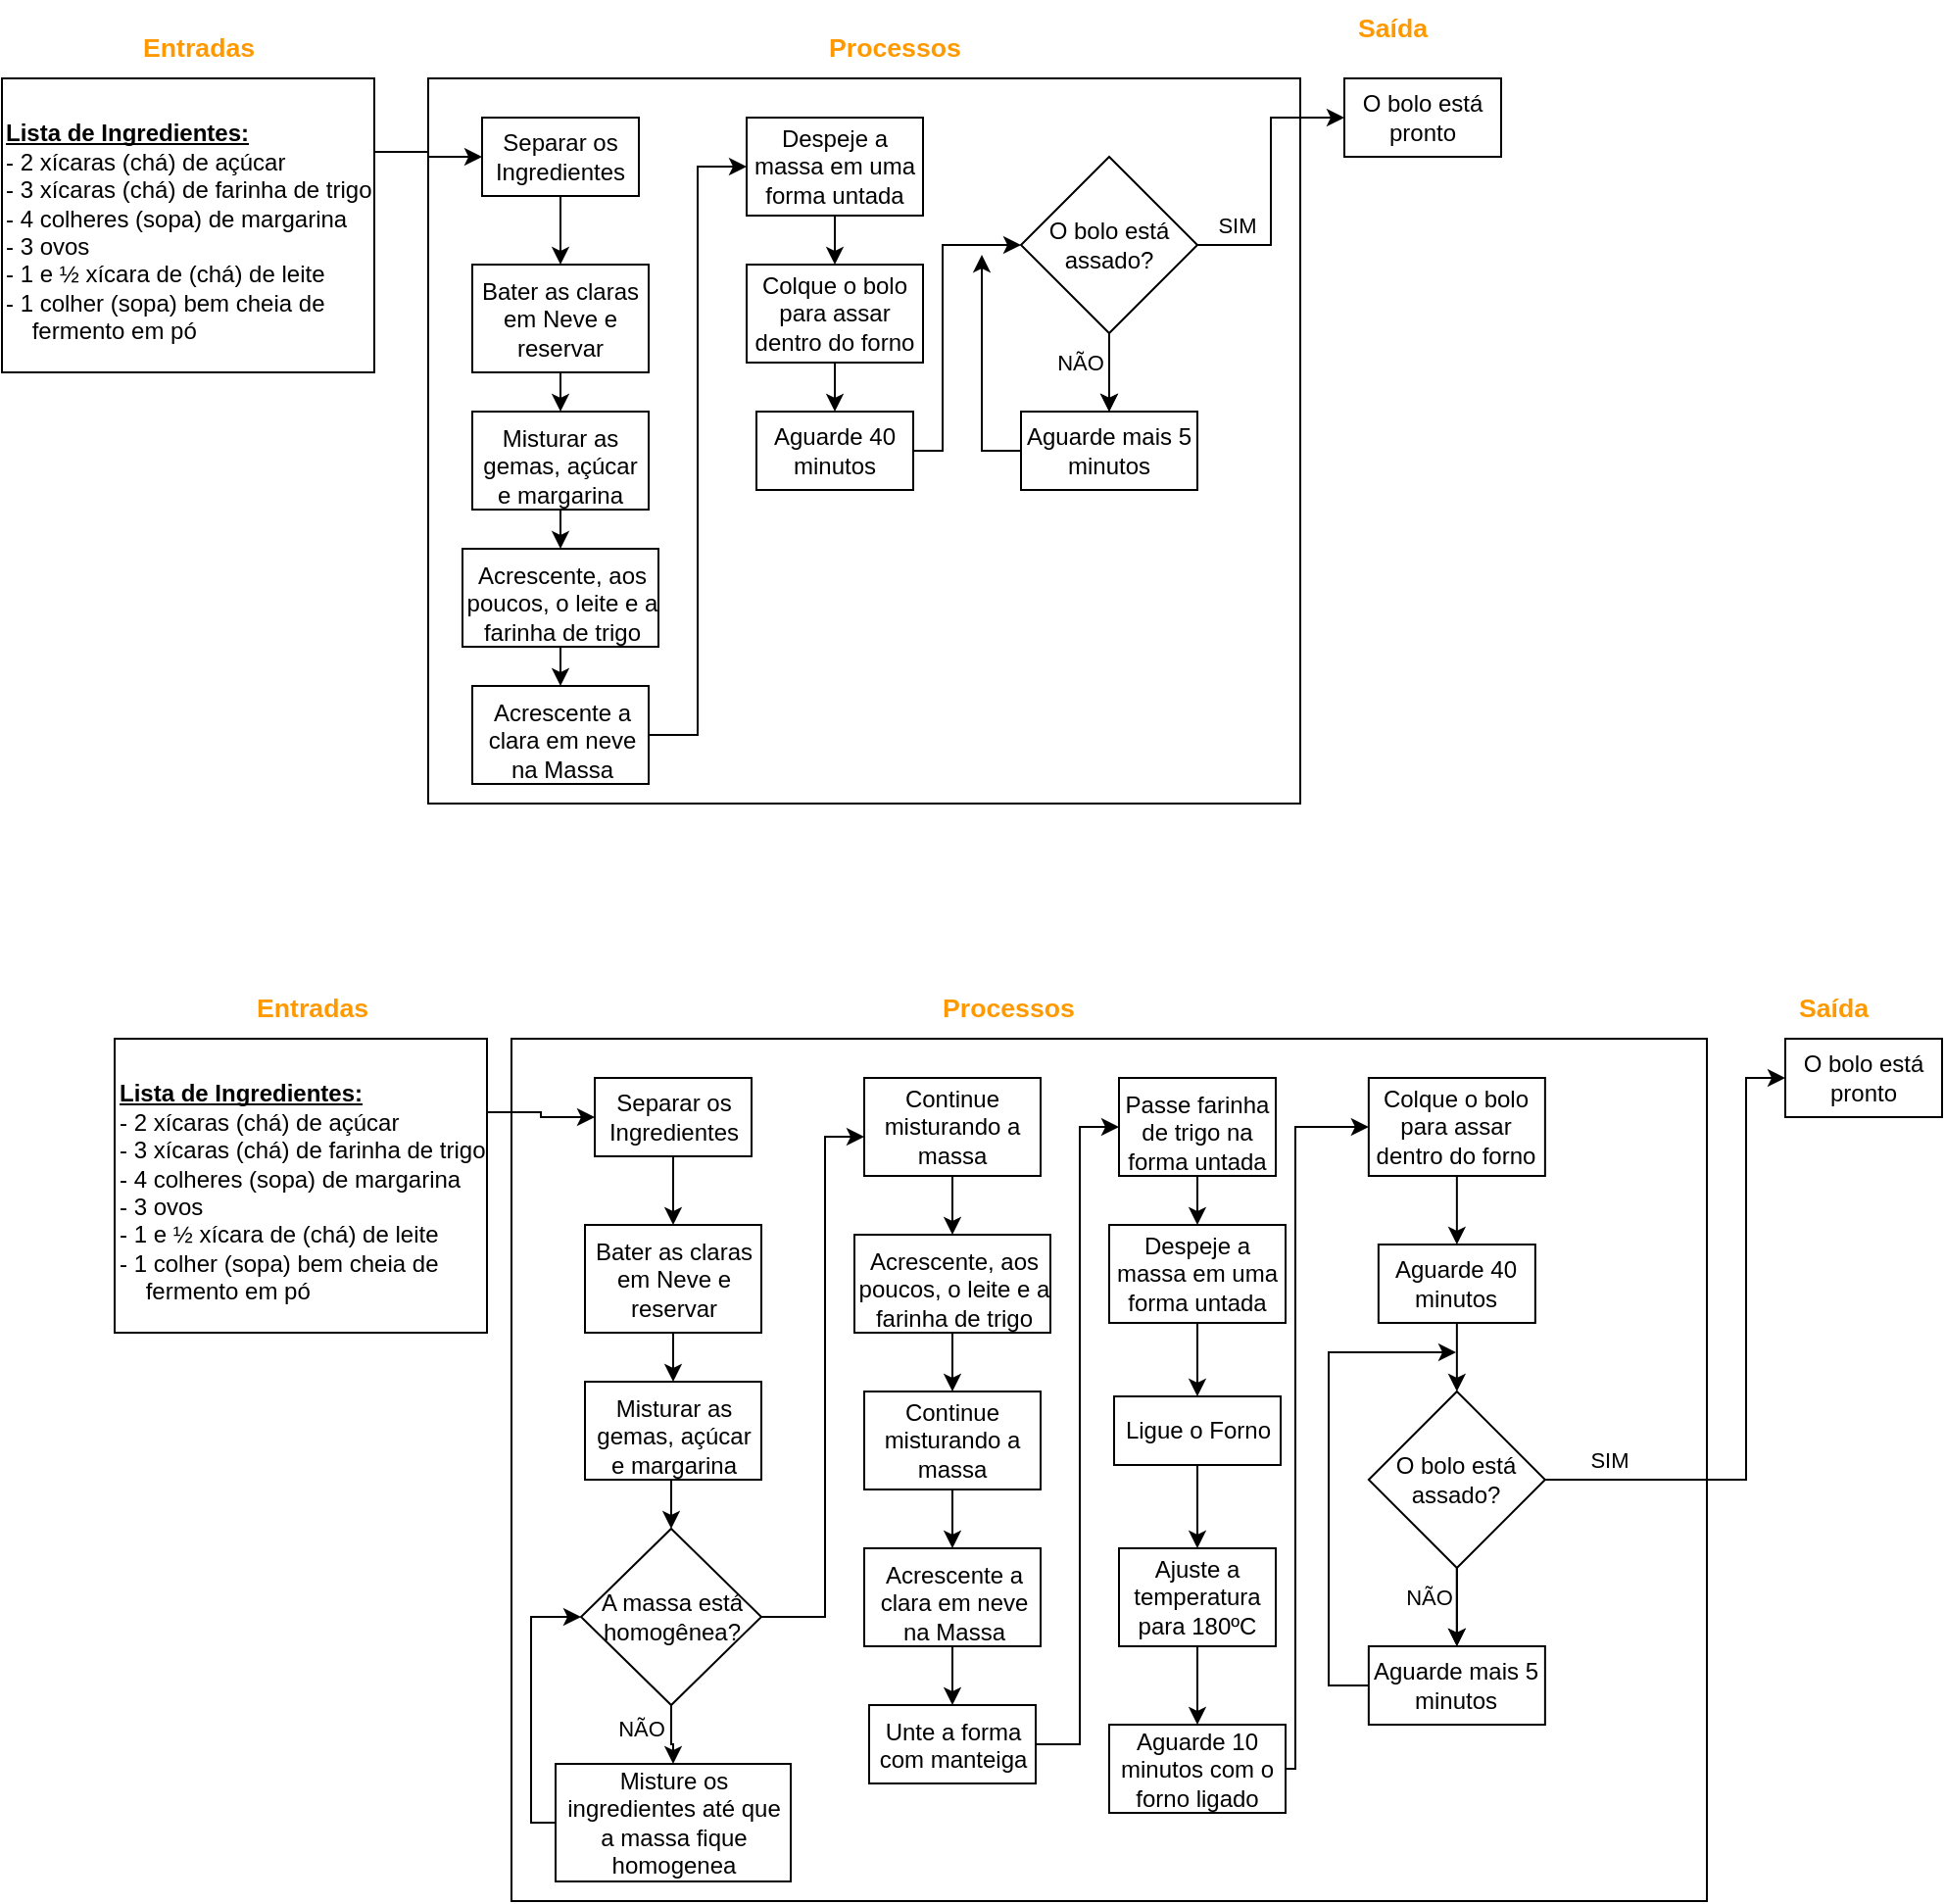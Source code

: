 <mxfile version="24.7.17">
  <diagram name="Página-1" id="PnfCO375FsDXvBxX3vm0">
    <mxGraphModel dx="2200" dy="1085" grid="1" gridSize="10" guides="1" tooltips="1" connect="1" arrows="1" fold="1" page="1" pageScale="1" pageWidth="827" pageHeight="1169" math="0" shadow="0">
      <root>
        <mxCell id="0" />
        <mxCell id="1" parent="0" />
        <mxCell id="hST-BHd2oqx7HPo5_Fxf-37" value="" style="rounded=0;whiteSpace=wrap;html=1;fillColor=none;" vertex="1" parent="1">
          <mxGeometry x="217.5" y="40" width="445" height="370" as="geometry" />
        </mxCell>
        <mxCell id="hST-BHd2oqx7HPo5_Fxf-18" style="edgeStyle=orthogonalEdgeStyle;rounded=0;orthogonalLoop=1;jettySize=auto;html=1;exitX=0.5;exitY=1;exitDx=0;exitDy=0;entryX=0.5;entryY=0;entryDx=0;entryDy=0;" edge="1" parent="1" source="hST-BHd2oqx7HPo5_Fxf-7" target="hST-BHd2oqx7HPo5_Fxf-13">
          <mxGeometry relative="1" as="geometry" />
        </mxCell>
        <mxCell id="hST-BHd2oqx7HPo5_Fxf-7" value="Separar os Ingredientes" style="text;html=1;align=center;verticalAlign=middle;whiteSpace=wrap;rounded=0;strokeColor=default;" vertex="1" parent="1">
          <mxGeometry x="245" y="60" width="80" height="40" as="geometry" />
        </mxCell>
        <mxCell id="hST-BHd2oqx7HPo5_Fxf-17" style="edgeStyle=orthogonalEdgeStyle;rounded=0;orthogonalLoop=1;jettySize=auto;html=1;exitX=1;exitY=0.25;exitDx=0;exitDy=0;entryX=0;entryY=0.5;entryDx=0;entryDy=0;" edge="1" parent="1" source="hST-BHd2oqx7HPo5_Fxf-11" target="hST-BHd2oqx7HPo5_Fxf-7">
          <mxGeometry relative="1" as="geometry" />
        </mxCell>
        <mxCell id="hST-BHd2oqx7HPo5_Fxf-11" value="&lt;b id=&quot;docs-internal-guid-5ede7787-7fff-86bc-f74b-21b0d1a336cf&quot; style=&quot;forced-color-adjust: none; color: rgb(0, 0, 0); font-family: Helvetica; font-size: 12px; font-style: normal; font-variant-ligatures: normal; font-variant-caps: normal; letter-spacing: normal; orphans: 2; text-align: left; text-indent: 0px; text-transform: none; widows: 2; word-spacing: 0px; -webkit-text-stroke-width: 0px; white-space: normal; background-color: rgb(251, 251, 251); text-decoration-thickness: initial; text-decoration-style: initial; text-decoration-color: initial; font-weight: normal;&quot;&gt;&lt;p dir=&quot;ltr&quot; style=&quot;forced-color-adjust: none; line-height: 1.2; margin-top: 0pt; margin-bottom: 0pt;&quot;&gt;&lt;span style=&quot;forced-color-adjust: none; font-size: 9pt; font-family: Arial, sans-serif; color: rgb(0, 0, 0); background-color: transparent; font-weight: 700; font-style: normal; font-variant: normal; text-decoration: underline; text-decoration-skip-ink: none; vertical-align: baseline; white-space: pre-wrap;&quot;&gt;&lt;br class=&quot;Apple-interchange-newline&quot;&gt;Lista de Ingredientes:&lt;/span&gt;&lt;/p&gt;&lt;p dir=&quot;ltr&quot; style=&quot;forced-color-adjust: none; line-height: 1.2; margin-top: 0pt; margin-bottom: 0pt;&quot;&gt;&lt;span style=&quot;forced-color-adjust: none; font-size: 9pt; font-family: Arial, sans-serif; color: rgb(0, 0, 0); background-color: transparent; font-weight: 400; font-style: normal; font-variant: normal; text-decoration: none; vertical-align: baseline; white-space: pre-wrap;&quot;&gt;- 2 xícaras (chá) de açúcar&lt;/span&gt;&lt;/p&gt;&lt;p dir=&quot;ltr&quot; style=&quot;forced-color-adjust: none; line-height: 1.2; margin-top: 0pt; margin-bottom: 0pt;&quot;&gt;&lt;span style=&quot;forced-color-adjust: none; font-size: 9pt; font-family: Arial, sans-serif; color: rgb(0, 0, 0); background-color: transparent; font-weight: 400; font-style: normal; font-variant: normal; text-decoration: none; vertical-align: baseline; white-space: pre-wrap;&quot;&gt;- 3 xícaras (chá) de farinha de trigo&lt;/span&gt;&lt;/p&gt;&lt;p dir=&quot;ltr&quot; style=&quot;forced-color-adjust: none; line-height: 1.2; margin-top: 0pt; margin-bottom: 0pt;&quot;&gt;&lt;span style=&quot;forced-color-adjust: none; font-size: 9pt; font-family: Arial, sans-serif; color: rgb(0, 0, 0); background-color: transparent; font-weight: 400; font-style: normal; font-variant: normal; text-decoration: none; vertical-align: baseline; white-space: pre-wrap;&quot;&gt;- 4 colheres (sopa) de margarina&lt;/span&gt;&lt;/p&gt;&lt;p dir=&quot;ltr&quot; style=&quot;forced-color-adjust: none; line-height: 1.2; margin-top: 0pt; margin-bottom: 0pt;&quot;&gt;&lt;span style=&quot;forced-color-adjust: none; font-size: 9pt; font-family: Arial, sans-serif; color: rgb(0, 0, 0); background-color: transparent; font-weight: 400; font-style: normal; font-variant: normal; text-decoration: none; vertical-align: baseline; white-space: pre-wrap;&quot;&gt;- 3 ovos&lt;/span&gt;&lt;/p&gt;&lt;p dir=&quot;ltr&quot; style=&quot;forced-color-adjust: none; line-height: 1.2; margin-top: 0pt; margin-bottom: 0pt;&quot;&gt;&lt;span style=&quot;forced-color-adjust: none; font-size: 9pt; font-family: Arial, sans-serif; color: rgb(0, 0, 0); background-color: transparent; font-weight: 400; font-style: normal; font-variant: normal; text-decoration: none; vertical-align: baseline; white-space: pre-wrap;&quot;&gt;- 1 e ½ xícara de (chá) de leite&lt;/span&gt;&lt;/p&gt;&lt;p dir=&quot;ltr&quot; style=&quot;forced-color-adjust: none; line-height: 1.2; margin-top: 0pt; margin-bottom: 0pt;&quot;&gt;&lt;span style=&quot;forced-color-adjust: none; font-size: 9pt; font-family: Arial, sans-serif; color: rgb(0, 0, 0); background-color: transparent; font-weight: 400; font-style: normal; font-variant: normal; text-decoration: none; vertical-align: baseline; white-space: pre-wrap;&quot;&gt;- 1 colher (sopa) bem cheia de&amp;nbsp;&lt;/span&gt;&lt;/p&gt;&lt;p dir=&quot;ltr&quot; style=&quot;forced-color-adjust: none; line-height: 1.2; margin-top: 0pt; margin-bottom: 0pt;&quot;&gt;&lt;span style=&quot;forced-color-adjust: none; font-size: 9pt; font-family: Arial, sans-serif; color: rgb(0, 0, 0); background-color: transparent; font-weight: 400; font-style: normal; font-variant: normal; text-decoration: none; vertical-align: baseline; white-space: pre-wrap;&quot;&gt;&amp;nbsp;&amp;nbsp;&amp;nbsp;&amp;nbsp;fermento em pó&lt;/span&gt;&lt;/p&gt;&lt;/b&gt;" style="text;whiteSpace=wrap;html=1;strokeColor=default;" vertex="1" parent="1">
          <mxGeometry y="40" width="190" height="150" as="geometry" />
        </mxCell>
        <mxCell id="hST-BHd2oqx7HPo5_Fxf-12" value="&lt;span style=&quot;color: rgb(255, 153, 0); font-family: Arial, sans-serif; font-size: 13.333px; font-style: normal; font-variant-ligatures: normal; font-variant-caps: normal; font-weight: 700; letter-spacing: normal; orphans: 2; text-align: center; text-indent: 0px; text-transform: none; widows: 2; word-spacing: 0px; -webkit-text-stroke-width: 0px; white-space: pre-wrap; text-decoration-thickness: initial; text-decoration-style: initial; text-decoration-color: initial; float: none; display: inline !important;&quot;&gt;Entradas&lt;/span&gt;" style="text;whiteSpace=wrap;html=1;labelBackgroundColor=none;" vertex="1" parent="1">
          <mxGeometry x="70" y="10" width="70" height="30" as="geometry" />
        </mxCell>
        <mxCell id="hST-BHd2oqx7HPo5_Fxf-19" style="edgeStyle=orthogonalEdgeStyle;rounded=0;orthogonalLoop=1;jettySize=auto;html=1;exitX=0.5;exitY=1;exitDx=0;exitDy=0;entryX=0.5;entryY=0;entryDx=0;entryDy=0;" edge="1" parent="1" source="hST-BHd2oqx7HPo5_Fxf-13" target="hST-BHd2oqx7HPo5_Fxf-14">
          <mxGeometry relative="1" as="geometry" />
        </mxCell>
        <mxCell id="hST-BHd2oqx7HPo5_Fxf-13" value="&lt;span style=&quot;color: rgb(0, 0, 0); font-family: Arial, sans-serif; font-size: 12px; font-style: normal; font-variant-ligatures: normal; font-variant-caps: normal; font-weight: 400; letter-spacing: normal; orphans: 2; text-indent: 0px; text-transform: none; widows: 2; word-spacing: 0px; -webkit-text-stroke-width: 0px; white-space: pre-wrap; text-decoration-thickness: initial; text-decoration-style: initial; text-decoration-color: initial; float: none; display: inline !important;&quot;&gt;Bater as claras em Neve e reservar&lt;/span&gt;" style="text;whiteSpace=wrap;html=1;strokeColor=default;align=center;labelBackgroundColor=none;" vertex="1" parent="1">
          <mxGeometry x="240" y="135" width="90" height="55" as="geometry" />
        </mxCell>
        <mxCell id="hST-BHd2oqx7HPo5_Fxf-20" style="edgeStyle=orthogonalEdgeStyle;rounded=0;orthogonalLoop=1;jettySize=auto;html=1;exitX=0.5;exitY=1;exitDx=0;exitDy=0;entryX=0.5;entryY=0;entryDx=0;entryDy=0;" edge="1" parent="1" source="hST-BHd2oqx7HPo5_Fxf-14" target="hST-BHd2oqx7HPo5_Fxf-15">
          <mxGeometry relative="1" as="geometry" />
        </mxCell>
        <mxCell id="hST-BHd2oqx7HPo5_Fxf-14" value="&lt;span style=&quot;color: rgb(0, 0, 0); font-family: Arial, sans-serif; font-size: 12px; font-style: normal; font-variant-ligatures: normal; font-variant-caps: normal; font-weight: 400; letter-spacing: normal; orphans: 2; text-indent: 0px; text-transform: none; widows: 2; word-spacing: 0px; -webkit-text-stroke-width: 0px; white-space: pre-wrap; text-decoration-thickness: initial; text-decoration-style: initial; text-decoration-color: initial; float: none; display: inline !important;&quot;&gt;Misturar as gemas, açúcar e margarina&lt;/span&gt;" style="text;whiteSpace=wrap;html=1;labelBackgroundColor=none;strokeColor=default;align=center;" vertex="1" parent="1">
          <mxGeometry x="240" y="210" width="90" height="50" as="geometry" />
        </mxCell>
        <mxCell id="hST-BHd2oqx7HPo5_Fxf-21" style="edgeStyle=orthogonalEdgeStyle;rounded=0;orthogonalLoop=1;jettySize=auto;html=1;exitX=0.5;exitY=1;exitDx=0;exitDy=0;entryX=0.5;entryY=0;entryDx=0;entryDy=0;" edge="1" parent="1" source="hST-BHd2oqx7HPo5_Fxf-15" target="hST-BHd2oqx7HPo5_Fxf-16">
          <mxGeometry relative="1" as="geometry" />
        </mxCell>
        <mxCell id="hST-BHd2oqx7HPo5_Fxf-15" value="&lt;b id=&quot;docs-internal-guid-5ede7787-7fff-86bc-f74b-21b0d1a336cf&quot; style=&quot;forced-color-adjust: none; color: rgb(0, 0, 0); font-family: Helvetica; font-size: 12px; font-style: normal; font-variant-ligatures: normal; font-variant-caps: normal; letter-spacing: normal; orphans: 2; text-align: left; text-indent: 0px; text-transform: none; widows: 2; word-spacing: 0px; -webkit-text-stroke-width: 0px; white-space: normal; text-decoration-thickness: initial; text-decoration-style: initial; text-decoration-color: initial; font-weight: normal;&quot;&gt;&lt;p dir=&quot;ltr&quot; style=&quot;forced-color-adjust: none; line-height: 1.2; text-align: center; margin-top: 0pt; margin-bottom: 0pt;&quot;&gt;&lt;span style=&quot;forced-color-adjust: none; font-size: 9pt; font-family: Arial, sans-serif; color: rgb(0, 0, 0); font-weight: 400; font-style: normal; font-variant: normal; text-decoration: none; vertical-align: baseline; white-space: pre-wrap;&quot;&gt;Acrescente, aos poucos, o leite e a farinha de trigo&lt;/span&gt;&lt;/p&gt;&lt;/b&gt;&lt;br class=&quot;Apple-interchange-newline&quot;&gt;" style="text;whiteSpace=wrap;html=1;strokeColor=default;labelBackgroundColor=none;" vertex="1" parent="1">
          <mxGeometry x="235" y="280" width="100" height="50" as="geometry" />
        </mxCell>
        <mxCell id="hST-BHd2oqx7HPo5_Fxf-23" style="edgeStyle=orthogonalEdgeStyle;rounded=0;orthogonalLoop=1;jettySize=auto;html=1;exitX=1;exitY=0.5;exitDx=0;exitDy=0;entryX=0;entryY=0.5;entryDx=0;entryDy=0;" edge="1" parent="1" source="hST-BHd2oqx7HPo5_Fxf-16" target="hST-BHd2oqx7HPo5_Fxf-22">
          <mxGeometry relative="1" as="geometry" />
        </mxCell>
        <mxCell id="hST-BHd2oqx7HPo5_Fxf-16" value="&lt;b id=&quot;docs-internal-guid-5ede7787-7fff-86bc-f74b-21b0d1a336cf&quot; style=&quot;forced-color-adjust: none; color: rgb(0, 0, 0); font-family: Helvetica; font-size: 12px; font-style: normal; font-variant-ligatures: normal; font-variant-caps: normal; letter-spacing: normal; orphans: 2; text-align: left; text-indent: 0px; text-transform: none; widows: 2; word-spacing: 0px; -webkit-text-stroke-width: 0px; white-space: normal; text-decoration-thickness: initial; text-decoration-style: initial; text-decoration-color: initial; font-weight: normal;&quot;&gt;&lt;p dir=&quot;ltr&quot; style=&quot;forced-color-adjust: none; line-height: 1.2; text-align: center; margin-top: 0pt; margin-bottom: 0pt;&quot;&gt;&lt;span style=&quot;font-family: Arial, sans-serif; white-space-collapse: preserve;&quot;&gt;Acrescente a clara em neve na Massa&lt;/span&gt;&lt;/p&gt;&lt;/b&gt;" style="text;whiteSpace=wrap;html=1;strokeColor=default;labelBackgroundColor=none;" vertex="1" parent="1">
          <mxGeometry x="240" y="350" width="90" height="50" as="geometry" />
        </mxCell>
        <mxCell id="hST-BHd2oqx7HPo5_Fxf-25" style="edgeStyle=orthogonalEdgeStyle;rounded=0;orthogonalLoop=1;jettySize=auto;html=1;exitX=0.5;exitY=1;exitDx=0;exitDy=0;entryX=0.5;entryY=0;entryDx=0;entryDy=0;" edge="1" parent="1" source="hST-BHd2oqx7HPo5_Fxf-22" target="hST-BHd2oqx7HPo5_Fxf-24">
          <mxGeometry relative="1" as="geometry" />
        </mxCell>
        <mxCell id="hST-BHd2oqx7HPo5_Fxf-22" value="Despeje a massa em uma forma untada" style="text;html=1;align=center;verticalAlign=middle;whiteSpace=wrap;rounded=0;strokeColor=default;" vertex="1" parent="1">
          <mxGeometry x="380" y="60" width="90" height="50" as="geometry" />
        </mxCell>
        <mxCell id="hST-BHd2oqx7HPo5_Fxf-27" style="edgeStyle=orthogonalEdgeStyle;rounded=0;orthogonalLoop=1;jettySize=auto;html=1;exitX=0.5;exitY=1;exitDx=0;exitDy=0;entryX=0.5;entryY=0;entryDx=0;entryDy=0;" edge="1" parent="1" source="hST-BHd2oqx7HPo5_Fxf-24" target="hST-BHd2oqx7HPo5_Fxf-26">
          <mxGeometry relative="1" as="geometry" />
        </mxCell>
        <mxCell id="hST-BHd2oqx7HPo5_Fxf-24" value="Colque o bolo para assar dentro do forno" style="text;html=1;align=center;verticalAlign=middle;whiteSpace=wrap;rounded=0;strokeColor=default;" vertex="1" parent="1">
          <mxGeometry x="380" y="135" width="90" height="50" as="geometry" />
        </mxCell>
        <mxCell id="hST-BHd2oqx7HPo5_Fxf-29" style="edgeStyle=orthogonalEdgeStyle;rounded=0;orthogonalLoop=1;jettySize=auto;html=1;exitX=1;exitY=0.5;exitDx=0;exitDy=0;entryX=0;entryY=0.5;entryDx=0;entryDy=0;" edge="1" parent="1" source="hST-BHd2oqx7HPo5_Fxf-26" target="hST-BHd2oqx7HPo5_Fxf-28">
          <mxGeometry relative="1" as="geometry">
            <Array as="points">
              <mxPoint x="480" y="230" />
              <mxPoint x="480" y="125" />
            </Array>
          </mxGeometry>
        </mxCell>
        <mxCell id="hST-BHd2oqx7HPo5_Fxf-26" value="Aguarde 40 minutos" style="text;html=1;align=center;verticalAlign=middle;whiteSpace=wrap;rounded=0;strokeColor=default;" vertex="1" parent="1">
          <mxGeometry x="385" y="210" width="80" height="40" as="geometry" />
        </mxCell>
        <mxCell id="hST-BHd2oqx7HPo5_Fxf-31" style="edgeStyle=orthogonalEdgeStyle;rounded=0;orthogonalLoop=1;jettySize=auto;html=1;exitX=0.5;exitY=1;exitDx=0;exitDy=0;entryX=0.5;entryY=0;entryDx=0;entryDy=0;labelBackgroundColor=none;" edge="1" parent="1" source="hST-BHd2oqx7HPo5_Fxf-28" target="hST-BHd2oqx7HPo5_Fxf-30">
          <mxGeometry relative="1" as="geometry" />
        </mxCell>
        <mxCell id="hST-BHd2oqx7HPo5_Fxf-34" value="NÃO" style="edgeLabel;html=1;align=center;verticalAlign=middle;resizable=0;points=[];labelBackgroundColor=none;" vertex="1" connectable="0" parent="hST-BHd2oqx7HPo5_Fxf-31">
          <mxGeometry x="-0.4" y="-2" relative="1" as="geometry">
            <mxPoint x="-13" y="3" as="offset" />
          </mxGeometry>
        </mxCell>
        <mxCell id="hST-BHd2oqx7HPo5_Fxf-36" style="edgeStyle=orthogonalEdgeStyle;rounded=0;orthogonalLoop=1;jettySize=auto;html=1;exitX=1;exitY=0.5;exitDx=0;exitDy=0;" edge="1" parent="1" source="hST-BHd2oqx7HPo5_Fxf-28" target="hST-BHd2oqx7HPo5_Fxf-35">
          <mxGeometry relative="1" as="geometry" />
        </mxCell>
        <mxCell id="hST-BHd2oqx7HPo5_Fxf-38" value="SIM" style="edgeLabel;html=1;align=center;verticalAlign=middle;resizable=0;points=[];labelBackgroundColor=none;" vertex="1" connectable="0" parent="hST-BHd2oqx7HPo5_Fxf-36">
          <mxGeometry x="-0.313" y="2" relative="1" as="geometry">
            <mxPoint x="-16" as="offset" />
          </mxGeometry>
        </mxCell>
        <mxCell id="hST-BHd2oqx7HPo5_Fxf-41" value="" style="edgeStyle=orthogonalEdgeStyle;rounded=0;orthogonalLoop=1;jettySize=auto;html=1;" edge="1" parent="1" source="hST-BHd2oqx7HPo5_Fxf-28" target="hST-BHd2oqx7HPo5_Fxf-30">
          <mxGeometry relative="1" as="geometry" />
        </mxCell>
        <mxCell id="hST-BHd2oqx7HPo5_Fxf-28" value="O bolo está assado?" style="rhombus;whiteSpace=wrap;html=1;fillColor=none;" vertex="1" parent="1">
          <mxGeometry x="520" y="80" width="90" height="90" as="geometry" />
        </mxCell>
        <mxCell id="hST-BHd2oqx7HPo5_Fxf-33" style="edgeStyle=orthogonalEdgeStyle;rounded=0;orthogonalLoop=1;jettySize=auto;html=1;exitX=0;exitY=0.5;exitDx=0;exitDy=0;" edge="1" parent="1" source="hST-BHd2oqx7HPo5_Fxf-30">
          <mxGeometry relative="1" as="geometry">
            <mxPoint x="500" y="130" as="targetPoint" />
          </mxGeometry>
        </mxCell>
        <mxCell id="hST-BHd2oqx7HPo5_Fxf-30" value="Aguarde mais 5 minutos" style="text;html=1;align=center;verticalAlign=middle;whiteSpace=wrap;rounded=0;strokeColor=default;" vertex="1" parent="1">
          <mxGeometry x="520" y="210" width="90" height="40" as="geometry" />
        </mxCell>
        <mxCell id="hST-BHd2oqx7HPo5_Fxf-35" value="O bolo está pronto" style="text;html=1;align=center;verticalAlign=middle;whiteSpace=wrap;rounded=0;strokeColor=default;" vertex="1" parent="1">
          <mxGeometry x="685" y="40" width="80" height="40" as="geometry" />
        </mxCell>
        <mxCell id="hST-BHd2oqx7HPo5_Fxf-39" value="&lt;div style=&quot;text-align: center;&quot;&gt;&lt;span style=&quot;background-color: initial; font-size: 13.333px; white-space-collapse: preserve;&quot;&gt;&lt;font face=&quot;Arial, sans-serif&quot; color=&quot;#ff9900&quot;&gt;&lt;b&gt;Processos&lt;/b&gt;&lt;/font&gt;&lt;/span&gt;&lt;/div&gt;" style="text;whiteSpace=wrap;html=1;labelBackgroundColor=none;" vertex="1" parent="1">
          <mxGeometry x="420" y="10" width="70" height="30" as="geometry" />
        </mxCell>
        <mxCell id="hST-BHd2oqx7HPo5_Fxf-40" value="&lt;div style=&quot;text-align: center;&quot;&gt;&lt;span style=&quot;background-color: initial; font-size: 13.333px; white-space-collapse: preserve;&quot;&gt;&lt;font face=&quot;Arial, sans-serif&quot; color=&quot;#ff9900&quot;&gt;&lt;b&gt;Saída&lt;/b&gt;&lt;/font&gt;&lt;/span&gt;&lt;/div&gt;" style="text;whiteSpace=wrap;html=1;labelBackgroundColor=none;" vertex="1" parent="1">
          <mxGeometry x="690" width="70" height="30" as="geometry" />
        </mxCell>
        <mxCell id="hST-BHd2oqx7HPo5_Fxf-44" value="" style="rounded=0;whiteSpace=wrap;html=1;fillColor=none;movable=1;resizable=1;rotatable=1;deletable=1;editable=1;locked=0;connectable=1;" vertex="1" parent="1">
          <mxGeometry x="260" y="530" width="610" height="440" as="geometry" />
        </mxCell>
        <mxCell id="hST-BHd2oqx7HPo5_Fxf-45" style="edgeStyle=orthogonalEdgeStyle;rounded=0;orthogonalLoop=1;jettySize=auto;html=1;exitX=0.5;exitY=1;exitDx=0;exitDy=0;entryX=0.5;entryY=0;entryDx=0;entryDy=0;movable=1;resizable=1;rotatable=1;deletable=1;editable=1;locked=0;connectable=1;" edge="1" parent="1" source="hST-BHd2oqx7HPo5_Fxf-46" target="hST-BHd2oqx7HPo5_Fxf-51">
          <mxGeometry relative="1" as="geometry" />
        </mxCell>
        <mxCell id="hST-BHd2oqx7HPo5_Fxf-46" value="Separar os Ingredientes" style="text;html=1;align=center;verticalAlign=middle;whiteSpace=wrap;rounded=0;strokeColor=default;movable=1;resizable=1;rotatable=1;deletable=1;editable=1;locked=0;connectable=1;" vertex="1" parent="1">
          <mxGeometry x="302.5" y="550" width="80" height="40" as="geometry" />
        </mxCell>
        <mxCell id="hST-BHd2oqx7HPo5_Fxf-47" style="edgeStyle=orthogonalEdgeStyle;rounded=0;orthogonalLoop=1;jettySize=auto;html=1;exitX=1;exitY=0.25;exitDx=0;exitDy=0;entryX=0;entryY=0.5;entryDx=0;entryDy=0;movable=1;resizable=1;rotatable=1;deletable=1;editable=1;locked=0;connectable=1;" edge="1" parent="1" source="hST-BHd2oqx7HPo5_Fxf-48" target="hST-BHd2oqx7HPo5_Fxf-46">
          <mxGeometry relative="1" as="geometry" />
        </mxCell>
        <mxCell id="hST-BHd2oqx7HPo5_Fxf-48" value="&lt;b id=&quot;docs-internal-guid-5ede7787-7fff-86bc-f74b-21b0d1a336cf&quot; style=&quot;forced-color-adjust: none; color: rgb(0, 0, 0); font-family: Helvetica; font-size: 12px; font-style: normal; font-variant-ligatures: normal; font-variant-caps: normal; letter-spacing: normal; orphans: 2; text-align: left; text-indent: 0px; text-transform: none; widows: 2; word-spacing: 0px; -webkit-text-stroke-width: 0px; white-space: normal; background-color: rgb(251, 251, 251); text-decoration-thickness: initial; text-decoration-style: initial; text-decoration-color: initial; font-weight: normal;&quot;&gt;&lt;p dir=&quot;ltr&quot; style=&quot;forced-color-adjust: none; line-height: 1.2; margin-top: 0pt; margin-bottom: 0pt;&quot;&gt;&lt;span style=&quot;forced-color-adjust: none; font-size: 9pt; font-family: Arial, sans-serif; color: rgb(0, 0, 0); background-color: transparent; font-weight: 700; font-style: normal; font-variant: normal; text-decoration: underline; text-decoration-skip-ink: none; vertical-align: baseline; white-space: pre-wrap;&quot;&gt;&lt;br class=&quot;Apple-interchange-newline&quot;&gt;Lista de Ingredientes:&lt;/span&gt;&lt;/p&gt;&lt;p dir=&quot;ltr&quot; style=&quot;forced-color-adjust: none; line-height: 1.2; margin-top: 0pt; margin-bottom: 0pt;&quot;&gt;&lt;span style=&quot;forced-color-adjust: none; font-size: 9pt; font-family: Arial, sans-serif; color: rgb(0, 0, 0); background-color: transparent; font-weight: 400; font-style: normal; font-variant: normal; text-decoration: none; vertical-align: baseline; white-space: pre-wrap;&quot;&gt;- 2 xícaras (chá) de açúcar&lt;/span&gt;&lt;/p&gt;&lt;p dir=&quot;ltr&quot; style=&quot;forced-color-adjust: none; line-height: 1.2; margin-top: 0pt; margin-bottom: 0pt;&quot;&gt;&lt;span style=&quot;forced-color-adjust: none; font-size: 9pt; font-family: Arial, sans-serif; color: rgb(0, 0, 0); background-color: transparent; font-weight: 400; font-style: normal; font-variant: normal; text-decoration: none; vertical-align: baseline; white-space: pre-wrap;&quot;&gt;- 3 xícaras (chá) de farinha de trigo&lt;/span&gt;&lt;/p&gt;&lt;p dir=&quot;ltr&quot; style=&quot;forced-color-adjust: none; line-height: 1.2; margin-top: 0pt; margin-bottom: 0pt;&quot;&gt;&lt;span style=&quot;forced-color-adjust: none; font-size: 9pt; font-family: Arial, sans-serif; color: rgb(0, 0, 0); background-color: transparent; font-weight: 400; font-style: normal; font-variant: normal; text-decoration: none; vertical-align: baseline; white-space: pre-wrap;&quot;&gt;- 4 colheres (sopa) de margarina&lt;/span&gt;&lt;/p&gt;&lt;p dir=&quot;ltr&quot; style=&quot;forced-color-adjust: none; line-height: 1.2; margin-top: 0pt; margin-bottom: 0pt;&quot;&gt;&lt;span style=&quot;forced-color-adjust: none; font-size: 9pt; font-family: Arial, sans-serif; color: rgb(0, 0, 0); background-color: transparent; font-weight: 400; font-style: normal; font-variant: normal; text-decoration: none; vertical-align: baseline; white-space: pre-wrap;&quot;&gt;- 3 ovos&lt;/span&gt;&lt;/p&gt;&lt;p dir=&quot;ltr&quot; style=&quot;forced-color-adjust: none; line-height: 1.2; margin-top: 0pt; margin-bottom: 0pt;&quot;&gt;&lt;span style=&quot;forced-color-adjust: none; font-size: 9pt; font-family: Arial, sans-serif; color: rgb(0, 0, 0); background-color: transparent; font-weight: 400; font-style: normal; font-variant: normal; text-decoration: none; vertical-align: baseline; white-space: pre-wrap;&quot;&gt;- 1 e ½ xícara de (chá) de leite&lt;/span&gt;&lt;/p&gt;&lt;p dir=&quot;ltr&quot; style=&quot;forced-color-adjust: none; line-height: 1.2; margin-top: 0pt; margin-bottom: 0pt;&quot;&gt;&lt;span style=&quot;forced-color-adjust: none; font-size: 9pt; font-family: Arial, sans-serif; color: rgb(0, 0, 0); background-color: transparent; font-weight: 400; font-style: normal; font-variant: normal; text-decoration: none; vertical-align: baseline; white-space: pre-wrap;&quot;&gt;- 1 colher (sopa) bem cheia de&amp;nbsp;&lt;/span&gt;&lt;/p&gt;&lt;p dir=&quot;ltr&quot; style=&quot;forced-color-adjust: none; line-height: 1.2; margin-top: 0pt; margin-bottom: 0pt;&quot;&gt;&lt;span style=&quot;forced-color-adjust: none; font-size: 9pt; font-family: Arial, sans-serif; color: rgb(0, 0, 0); background-color: transparent; font-weight: 400; font-style: normal; font-variant: normal; text-decoration: none; vertical-align: baseline; white-space: pre-wrap;&quot;&gt;&amp;nbsp;&amp;nbsp;&amp;nbsp;&amp;nbsp;fermento em pó&lt;/span&gt;&lt;/p&gt;&lt;/b&gt;" style="text;whiteSpace=wrap;html=1;strokeColor=default;movable=1;resizable=1;rotatable=1;deletable=1;editable=1;locked=0;connectable=1;" vertex="1" parent="1">
          <mxGeometry x="57.5" y="530" width="190" height="150" as="geometry" />
        </mxCell>
        <mxCell id="hST-BHd2oqx7HPo5_Fxf-49" value="&lt;span style=&quot;color: rgb(255, 153, 0); font-family: Arial, sans-serif; font-size: 13.333px; font-style: normal; font-variant-ligatures: normal; font-variant-caps: normal; font-weight: 700; letter-spacing: normal; orphans: 2; text-align: center; text-indent: 0px; text-transform: none; widows: 2; word-spacing: 0px; -webkit-text-stroke-width: 0px; white-space: pre-wrap; text-decoration-thickness: initial; text-decoration-style: initial; text-decoration-color: initial; float: none; display: inline !important;&quot;&gt;Entradas&lt;/span&gt;" style="text;whiteSpace=wrap;html=1;labelBackgroundColor=none;movable=1;resizable=1;rotatable=1;deletable=1;editable=1;locked=0;connectable=1;" vertex="1" parent="1">
          <mxGeometry x="127.5" y="500" width="70" height="30" as="geometry" />
        </mxCell>
        <mxCell id="hST-BHd2oqx7HPo5_Fxf-50" style="edgeStyle=orthogonalEdgeStyle;rounded=0;orthogonalLoop=1;jettySize=auto;html=1;exitX=0.5;exitY=1;exitDx=0;exitDy=0;entryX=0.5;entryY=0;entryDx=0;entryDy=0;movable=1;resizable=1;rotatable=1;deletable=1;editable=1;locked=0;connectable=1;" edge="1" parent="1" source="hST-BHd2oqx7HPo5_Fxf-51" target="hST-BHd2oqx7HPo5_Fxf-53">
          <mxGeometry relative="1" as="geometry" />
        </mxCell>
        <mxCell id="hST-BHd2oqx7HPo5_Fxf-51" value="&lt;span style=&quot;color: rgb(0, 0, 0); font-family: Arial, sans-serif; font-size: 12px; font-style: normal; font-variant-ligatures: normal; font-variant-caps: normal; font-weight: 400; letter-spacing: normal; orphans: 2; text-indent: 0px; text-transform: none; widows: 2; word-spacing: 0px; -webkit-text-stroke-width: 0px; white-space: pre-wrap; text-decoration-thickness: initial; text-decoration-style: initial; text-decoration-color: initial; float: none; display: inline !important;&quot;&gt;Bater as claras em Neve e reservar&lt;/span&gt;" style="text;whiteSpace=wrap;html=1;strokeColor=default;align=center;labelBackgroundColor=none;movable=1;resizable=1;rotatable=1;deletable=1;editable=1;locked=0;connectable=1;" vertex="1" parent="1">
          <mxGeometry x="297.5" y="625" width="90" height="55" as="geometry" />
        </mxCell>
        <mxCell id="hST-BHd2oqx7HPo5_Fxf-78" style="edgeStyle=orthogonalEdgeStyle;rounded=0;orthogonalLoop=1;jettySize=auto;html=1;exitX=0.5;exitY=1;exitDx=0;exitDy=0;entryX=0.5;entryY=0;entryDx=0;entryDy=0;movable=1;resizable=1;rotatable=1;deletable=1;editable=1;locked=0;connectable=1;" edge="1" parent="1" source="hST-BHd2oqx7HPo5_Fxf-53" target="hST-BHd2oqx7HPo5_Fxf-77">
          <mxGeometry relative="1" as="geometry" />
        </mxCell>
        <mxCell id="hST-BHd2oqx7HPo5_Fxf-53" value="&lt;span style=&quot;color: rgb(0, 0, 0); font-family: Arial, sans-serif; font-size: 12px; font-style: normal; font-variant-ligatures: normal; font-variant-caps: normal; font-weight: 400; letter-spacing: normal; orphans: 2; text-indent: 0px; text-transform: none; widows: 2; word-spacing: 0px; -webkit-text-stroke-width: 0px; white-space: pre-wrap; text-decoration-thickness: initial; text-decoration-style: initial; text-decoration-color: initial; float: none; display: inline !important;&quot;&gt;Misturar as gemas, açúcar e margarina&lt;/span&gt;" style="text;whiteSpace=wrap;html=1;labelBackgroundColor=none;strokeColor=default;align=center;movable=1;resizable=1;rotatable=1;deletable=1;editable=1;locked=0;connectable=1;" vertex="1" parent="1">
          <mxGeometry x="297.5" y="705" width="90" height="50" as="geometry" />
        </mxCell>
        <mxCell id="hST-BHd2oqx7HPo5_Fxf-89" style="edgeStyle=orthogonalEdgeStyle;rounded=0;orthogonalLoop=1;jettySize=auto;html=1;exitX=0.5;exitY=1;exitDx=0;exitDy=0;entryX=0.5;entryY=0;entryDx=0;entryDy=0;movable=1;resizable=1;rotatable=1;deletable=1;editable=1;locked=0;connectable=1;" edge="1" parent="1" source="hST-BHd2oqx7HPo5_Fxf-55" target="hST-BHd2oqx7HPo5_Fxf-88">
          <mxGeometry relative="1" as="geometry" />
        </mxCell>
        <mxCell id="hST-BHd2oqx7HPo5_Fxf-55" value="&lt;b id=&quot;docs-internal-guid-5ede7787-7fff-86bc-f74b-21b0d1a336cf&quot; style=&quot;forced-color-adjust: none; color: rgb(0, 0, 0); font-family: Helvetica; font-size: 12px; font-style: normal; font-variant-ligatures: normal; font-variant-caps: normal; letter-spacing: normal; orphans: 2; text-align: left; text-indent: 0px; text-transform: none; widows: 2; word-spacing: 0px; -webkit-text-stroke-width: 0px; white-space: normal; text-decoration-thickness: initial; text-decoration-style: initial; text-decoration-color: initial; font-weight: normal;&quot;&gt;&lt;p dir=&quot;ltr&quot; style=&quot;forced-color-adjust: none; line-height: 1.2; text-align: center; margin-top: 0pt; margin-bottom: 0pt;&quot;&gt;&lt;span style=&quot;forced-color-adjust: none; font-size: 9pt; font-family: Arial, sans-serif; color: rgb(0, 0, 0); font-weight: 400; font-style: normal; font-variant: normal; text-decoration: none; vertical-align: baseline; white-space: pre-wrap;&quot;&gt;Acrescente, aos poucos, o leite e a farinha de trigo&lt;/span&gt;&lt;/p&gt;&lt;/b&gt;&lt;br class=&quot;Apple-interchange-newline&quot;&gt;" style="text;whiteSpace=wrap;html=1;strokeColor=default;labelBackgroundColor=none;movable=1;resizable=1;rotatable=1;deletable=1;editable=1;locked=0;connectable=1;" vertex="1" parent="1">
          <mxGeometry x="435" y="630" width="100" height="50" as="geometry" />
        </mxCell>
        <mxCell id="hST-BHd2oqx7HPo5_Fxf-92" value="" style="edgeStyle=orthogonalEdgeStyle;rounded=0;orthogonalLoop=1;jettySize=auto;html=1;movable=1;resizable=1;rotatable=1;deletable=1;editable=1;locked=0;connectable=1;" edge="1" parent="1" source="hST-BHd2oqx7HPo5_Fxf-57" target="hST-BHd2oqx7HPo5_Fxf-91">
          <mxGeometry relative="1" as="geometry" />
        </mxCell>
        <mxCell id="hST-BHd2oqx7HPo5_Fxf-57" value="&lt;b id=&quot;docs-internal-guid-5ede7787-7fff-86bc-f74b-21b0d1a336cf&quot; style=&quot;forced-color-adjust: none; color: rgb(0, 0, 0); font-family: Helvetica; font-size: 12px; font-style: normal; font-variant-ligatures: normal; font-variant-caps: normal; letter-spacing: normal; orphans: 2; text-align: left; text-indent: 0px; text-transform: none; widows: 2; word-spacing: 0px; -webkit-text-stroke-width: 0px; white-space: normal; text-decoration-thickness: initial; text-decoration-style: initial; text-decoration-color: initial; font-weight: normal;&quot;&gt;&lt;p dir=&quot;ltr&quot; style=&quot;forced-color-adjust: none; line-height: 1.2; text-align: center; margin-top: 0pt; margin-bottom: 0pt;&quot;&gt;&lt;span style=&quot;font-family: Arial, sans-serif; white-space-collapse: preserve;&quot;&gt;Acrescente a clara em neve na Massa&lt;/span&gt;&lt;/p&gt;&lt;/b&gt;" style="text;whiteSpace=wrap;html=1;strokeColor=default;labelBackgroundColor=none;movable=1;resizable=1;rotatable=1;deletable=1;editable=1;locked=0;connectable=1;" vertex="1" parent="1">
          <mxGeometry x="440" y="790" width="90" height="50" as="geometry" />
        </mxCell>
        <mxCell id="hST-BHd2oqx7HPo5_Fxf-98" value="" style="edgeStyle=orthogonalEdgeStyle;rounded=0;orthogonalLoop=1;jettySize=auto;html=1;movable=1;resizable=1;rotatable=1;deletable=1;editable=1;locked=0;connectable=1;" edge="1" parent="1" source="hST-BHd2oqx7HPo5_Fxf-59" target="hST-BHd2oqx7HPo5_Fxf-97">
          <mxGeometry relative="1" as="geometry" />
        </mxCell>
        <mxCell id="hST-BHd2oqx7HPo5_Fxf-59" value="Despeje a massa em uma forma untada" style="text;html=1;align=center;verticalAlign=middle;whiteSpace=wrap;rounded=0;strokeColor=default;movable=1;resizable=1;rotatable=1;deletable=1;editable=1;locked=0;connectable=1;" vertex="1" parent="1">
          <mxGeometry x="565" y="625" width="90" height="50" as="geometry" />
        </mxCell>
        <mxCell id="hST-BHd2oqx7HPo5_Fxf-60" style="edgeStyle=orthogonalEdgeStyle;rounded=0;orthogonalLoop=1;jettySize=auto;html=1;exitX=0.5;exitY=1;exitDx=0;exitDy=0;entryX=0.5;entryY=0;entryDx=0;entryDy=0;movable=1;resizable=1;rotatable=1;deletable=1;editable=1;locked=0;connectable=1;" edge="1" parent="1" source="hST-BHd2oqx7HPo5_Fxf-61" target="hST-BHd2oqx7HPo5_Fxf-63">
          <mxGeometry relative="1" as="geometry" />
        </mxCell>
        <mxCell id="hST-BHd2oqx7HPo5_Fxf-61" value="Colque o bolo para assar dentro do forno" style="text;html=1;align=center;verticalAlign=middle;whiteSpace=wrap;rounded=0;strokeColor=default;movable=1;resizable=1;rotatable=1;deletable=1;editable=1;locked=0;connectable=1;" vertex="1" parent="1">
          <mxGeometry x="697.43" y="550" width="90" height="50" as="geometry" />
        </mxCell>
        <mxCell id="hST-BHd2oqx7HPo5_Fxf-75" style="edgeStyle=orthogonalEdgeStyle;rounded=0;orthogonalLoop=1;jettySize=auto;html=1;exitX=0.5;exitY=1;exitDx=0;exitDy=0;entryX=0.5;entryY=0;entryDx=0;entryDy=0;movable=1;resizable=1;rotatable=1;deletable=1;editable=1;locked=0;connectable=1;" edge="1" parent="1" source="hST-BHd2oqx7HPo5_Fxf-63" target="hST-BHd2oqx7HPo5_Fxf-69">
          <mxGeometry relative="1" as="geometry" />
        </mxCell>
        <mxCell id="hST-BHd2oqx7HPo5_Fxf-63" value="Aguarde 40 minutos" style="text;html=1;align=center;verticalAlign=middle;whiteSpace=wrap;rounded=0;strokeColor=default;movable=1;resizable=1;rotatable=1;deletable=1;editable=1;locked=0;connectable=1;" vertex="1" parent="1">
          <mxGeometry x="702.43" y="635" width="80" height="40" as="geometry" />
        </mxCell>
        <mxCell id="hST-BHd2oqx7HPo5_Fxf-64" style="edgeStyle=orthogonalEdgeStyle;rounded=0;orthogonalLoop=1;jettySize=auto;html=1;exitX=0.5;exitY=1;exitDx=0;exitDy=0;entryX=0.5;entryY=0;entryDx=0;entryDy=0;labelBackgroundColor=none;movable=1;resizable=1;rotatable=1;deletable=1;editable=1;locked=0;connectable=1;" edge="1" parent="1" source="hST-BHd2oqx7HPo5_Fxf-69" target="hST-BHd2oqx7HPo5_Fxf-71">
          <mxGeometry relative="1" as="geometry" />
        </mxCell>
        <mxCell id="hST-BHd2oqx7HPo5_Fxf-65" value="NÃO" style="edgeLabel;html=1;align=center;verticalAlign=middle;resizable=1;points=[];labelBackgroundColor=none;movable=1;rotatable=1;deletable=1;editable=1;locked=0;connectable=1;" vertex="1" connectable="0" parent="hST-BHd2oqx7HPo5_Fxf-64">
          <mxGeometry x="-0.4" y="-2" relative="1" as="geometry">
            <mxPoint x="-13" y="3" as="offset" />
          </mxGeometry>
        </mxCell>
        <mxCell id="hST-BHd2oqx7HPo5_Fxf-66" style="edgeStyle=orthogonalEdgeStyle;rounded=0;orthogonalLoop=1;jettySize=auto;html=1;exitX=1;exitY=0.5;exitDx=0;exitDy=0;entryX=0;entryY=0.5;entryDx=0;entryDy=0;movable=1;resizable=1;rotatable=1;deletable=1;editable=1;locked=0;connectable=1;" edge="1" parent="1" source="hST-BHd2oqx7HPo5_Fxf-69" target="hST-BHd2oqx7HPo5_Fxf-72">
          <mxGeometry relative="1" as="geometry">
            <Array as="points">
              <mxPoint x="890" y="755" />
              <mxPoint x="890" y="550" />
            </Array>
          </mxGeometry>
        </mxCell>
        <mxCell id="hST-BHd2oqx7HPo5_Fxf-67" value="SIM" style="edgeLabel;html=1;align=center;verticalAlign=middle;resizable=1;points=[];labelBackgroundColor=none;movable=1;rotatable=1;deletable=1;editable=1;locked=0;connectable=1;" vertex="1" connectable="0" parent="hST-BHd2oqx7HPo5_Fxf-66">
          <mxGeometry x="-0.313" y="2" relative="1" as="geometry">
            <mxPoint x="-68" as="offset" />
          </mxGeometry>
        </mxCell>
        <mxCell id="hST-BHd2oqx7HPo5_Fxf-68" value="" style="edgeStyle=orthogonalEdgeStyle;rounded=0;orthogonalLoop=1;jettySize=auto;html=1;movable=1;resizable=1;rotatable=1;deletable=1;editable=1;locked=0;connectable=1;" edge="1" parent="1" source="hST-BHd2oqx7HPo5_Fxf-69" target="hST-BHd2oqx7HPo5_Fxf-71">
          <mxGeometry relative="1" as="geometry" />
        </mxCell>
        <mxCell id="hST-BHd2oqx7HPo5_Fxf-69" value="O bolo está assado?" style="rhombus;whiteSpace=wrap;html=1;fillColor=none;movable=1;resizable=1;rotatable=1;deletable=1;editable=1;locked=0;connectable=1;" vertex="1" parent="1">
          <mxGeometry x="697.43" y="710" width="90" height="90" as="geometry" />
        </mxCell>
        <mxCell id="hST-BHd2oqx7HPo5_Fxf-105" style="edgeStyle=orthogonalEdgeStyle;rounded=0;orthogonalLoop=1;jettySize=auto;html=1;exitX=0;exitY=0.5;exitDx=0;exitDy=0;movable=1;resizable=1;rotatable=1;deletable=1;editable=1;locked=0;connectable=1;" edge="1" parent="1" source="hST-BHd2oqx7HPo5_Fxf-71">
          <mxGeometry relative="1" as="geometry">
            <mxPoint x="742" y="690" as="targetPoint" />
            <Array as="points">
              <mxPoint x="677" y="860" />
              <mxPoint x="677" y="690" />
            </Array>
          </mxGeometry>
        </mxCell>
        <mxCell id="hST-BHd2oqx7HPo5_Fxf-71" value="Aguarde mais 5 minutos" style="text;html=1;align=center;verticalAlign=middle;whiteSpace=wrap;rounded=0;strokeColor=default;movable=1;resizable=1;rotatable=1;deletable=1;editable=1;locked=0;connectable=1;" vertex="1" parent="1">
          <mxGeometry x="697.43" y="840" width="90" height="40" as="geometry" />
        </mxCell>
        <mxCell id="hST-BHd2oqx7HPo5_Fxf-72" value="O bolo está pronto" style="text;html=1;align=center;verticalAlign=middle;whiteSpace=wrap;rounded=0;strokeColor=default;movable=1;resizable=1;rotatable=1;deletable=1;editable=1;locked=0;connectable=1;" vertex="1" parent="1">
          <mxGeometry x="910" y="530" width="80" height="40" as="geometry" />
        </mxCell>
        <mxCell id="hST-BHd2oqx7HPo5_Fxf-73" value="&lt;div style=&quot;text-align: center;&quot;&gt;&lt;span style=&quot;background-color: initial; font-size: 13.333px; white-space-collapse: preserve;&quot;&gt;&lt;font face=&quot;Arial, sans-serif&quot; color=&quot;#ff9900&quot;&gt;&lt;b&gt;Processos&lt;/b&gt;&lt;/font&gt;&lt;/span&gt;&lt;/div&gt;" style="text;whiteSpace=wrap;html=1;labelBackgroundColor=none;movable=1;resizable=1;rotatable=1;deletable=1;editable=1;locked=0;connectable=1;" vertex="1" parent="1">
          <mxGeometry x="477.5" y="500" width="70" height="30" as="geometry" />
        </mxCell>
        <mxCell id="hST-BHd2oqx7HPo5_Fxf-74" value="&lt;div style=&quot;text-align: center;&quot;&gt;&lt;span style=&quot;background-color: initial; font-size: 13.333px; white-space-collapse: preserve;&quot;&gt;&lt;font face=&quot;Arial, sans-serif&quot; color=&quot;#ff9900&quot;&gt;&lt;b&gt;Saída&lt;/b&gt;&lt;/font&gt;&lt;/span&gt;&lt;/div&gt;" style="text;whiteSpace=wrap;html=1;labelBackgroundColor=none;movable=1;resizable=1;rotatable=1;deletable=1;editable=1;locked=0;connectable=1;" vertex="1" parent="1">
          <mxGeometry x="915" y="500" width="70" height="30" as="geometry" />
        </mxCell>
        <mxCell id="hST-BHd2oqx7HPo5_Fxf-80" value="" style="edgeStyle=orthogonalEdgeStyle;rounded=0;orthogonalLoop=1;jettySize=auto;html=1;movable=1;resizable=1;rotatable=1;deletable=1;editable=1;locked=0;connectable=1;" edge="1" parent="1" source="hST-BHd2oqx7HPo5_Fxf-77" target="hST-BHd2oqx7HPo5_Fxf-79">
          <mxGeometry relative="1" as="geometry" />
        </mxCell>
        <mxCell id="hST-BHd2oqx7HPo5_Fxf-82" value="NÃO" style="edgeLabel;html=1;align=center;verticalAlign=middle;resizable=1;points=[];labelBackgroundColor=none;movable=1;rotatable=1;deletable=1;editable=1;locked=0;connectable=1;" vertex="1" connectable="0" parent="hST-BHd2oqx7HPo5_Fxf-80">
          <mxGeometry x="-0.226" y="2" relative="1" as="geometry">
            <mxPoint x="-18" as="offset" />
          </mxGeometry>
        </mxCell>
        <mxCell id="hST-BHd2oqx7HPo5_Fxf-85" value="" style="edgeStyle=orthogonalEdgeStyle;rounded=0;orthogonalLoop=1;jettySize=auto;html=1;movable=1;resizable=1;rotatable=1;deletable=1;editable=1;locked=0;connectable=1;" edge="1" parent="1" source="hST-BHd2oqx7HPo5_Fxf-77" target="hST-BHd2oqx7HPo5_Fxf-84">
          <mxGeometry relative="1" as="geometry">
            <Array as="points">
              <mxPoint x="420" y="825" />
              <mxPoint x="420" y="580" />
            </Array>
          </mxGeometry>
        </mxCell>
        <mxCell id="hST-BHd2oqx7HPo5_Fxf-77" value="A massa está homogênea?" style="rhombus;whiteSpace=wrap;html=1;fillColor=none;movable=1;resizable=1;rotatable=1;deletable=1;editable=1;locked=0;connectable=1;" vertex="1" parent="1">
          <mxGeometry x="295.5" y="780" width="92" height="90" as="geometry" />
        </mxCell>
        <mxCell id="hST-BHd2oqx7HPo5_Fxf-81" style="edgeStyle=orthogonalEdgeStyle;rounded=0;orthogonalLoop=1;jettySize=auto;html=1;exitX=0;exitY=0.5;exitDx=0;exitDy=0;entryX=0;entryY=0.5;entryDx=0;entryDy=0;movable=1;resizable=1;rotatable=1;deletable=1;editable=1;locked=0;connectable=1;" edge="1" parent="1" source="hST-BHd2oqx7HPo5_Fxf-79" target="hST-BHd2oqx7HPo5_Fxf-77">
          <mxGeometry relative="1" as="geometry">
            <Array as="points">
              <mxPoint x="270" y="930" />
              <mxPoint x="270" y="825" />
            </Array>
          </mxGeometry>
        </mxCell>
        <mxCell id="hST-BHd2oqx7HPo5_Fxf-79" value="Misture os ingredientes até que a massa fique homogenea" style="whiteSpace=wrap;html=1;fillColor=none;movable=1;resizable=1;rotatable=1;deletable=1;editable=1;locked=0;connectable=1;" vertex="1" parent="1">
          <mxGeometry x="282.5" y="900" width="120" height="60" as="geometry" />
        </mxCell>
        <mxCell id="hST-BHd2oqx7HPo5_Fxf-86" style="edgeStyle=orthogonalEdgeStyle;rounded=0;orthogonalLoop=1;jettySize=auto;html=1;exitX=0.5;exitY=1;exitDx=0;exitDy=0;entryX=0.5;entryY=0;entryDx=0;entryDy=0;movable=1;resizable=1;rotatable=1;deletable=1;editable=1;locked=0;connectable=1;" edge="1" parent="1" source="hST-BHd2oqx7HPo5_Fxf-84" target="hST-BHd2oqx7HPo5_Fxf-55">
          <mxGeometry relative="1" as="geometry" />
        </mxCell>
        <mxCell id="hST-BHd2oqx7HPo5_Fxf-84" value="Continue misturando a massa" style="whiteSpace=wrap;html=1;fillColor=none;movable=1;resizable=1;rotatable=1;deletable=1;editable=1;locked=0;connectable=1;" vertex="1" parent="1">
          <mxGeometry x="440" y="550" width="90" height="50" as="geometry" />
        </mxCell>
        <mxCell id="hST-BHd2oqx7HPo5_Fxf-90" style="edgeStyle=orthogonalEdgeStyle;rounded=0;orthogonalLoop=1;jettySize=auto;html=1;exitX=0.5;exitY=1;exitDx=0;exitDy=0;entryX=0.5;entryY=0;entryDx=0;entryDy=0;movable=1;resizable=1;rotatable=1;deletable=1;editable=1;locked=0;connectable=1;" edge="1" parent="1" source="hST-BHd2oqx7HPo5_Fxf-88" target="hST-BHd2oqx7HPo5_Fxf-57">
          <mxGeometry relative="1" as="geometry" />
        </mxCell>
        <mxCell id="hST-BHd2oqx7HPo5_Fxf-88" value="Continue misturando a massa" style="text;html=1;align=center;verticalAlign=middle;whiteSpace=wrap;rounded=0;strokeColor=default;movable=1;resizable=1;rotatable=1;deletable=1;editable=1;locked=0;connectable=1;" vertex="1" parent="1">
          <mxGeometry x="440" y="710" width="90" height="50" as="geometry" />
        </mxCell>
        <mxCell id="hST-BHd2oqx7HPo5_Fxf-94" value="" style="edgeStyle=orthogonalEdgeStyle;rounded=0;orthogonalLoop=1;jettySize=auto;html=1;movable=1;resizable=1;rotatable=1;deletable=1;editable=1;locked=0;connectable=1;" edge="1" parent="1" source="hST-BHd2oqx7HPo5_Fxf-91" target="hST-BHd2oqx7HPo5_Fxf-93">
          <mxGeometry relative="1" as="geometry">
            <Array as="points">
              <mxPoint x="550" y="890" />
            </Array>
          </mxGeometry>
        </mxCell>
        <mxCell id="hST-BHd2oqx7HPo5_Fxf-91" value="Unte a forma com manteiga" style="whiteSpace=wrap;html=1;align=center;verticalAlign=top;fillColor=none;gradientColor=none;labelBackgroundColor=none;movable=1;resizable=1;rotatable=1;deletable=1;editable=1;locked=0;connectable=1;" vertex="1" parent="1">
          <mxGeometry x="442.5" y="870" width="85" height="40" as="geometry" />
        </mxCell>
        <mxCell id="hST-BHd2oqx7HPo5_Fxf-96" value="" style="edgeStyle=orthogonalEdgeStyle;rounded=0;orthogonalLoop=1;jettySize=auto;html=1;movable=1;resizable=1;rotatable=1;deletable=1;editable=1;locked=0;connectable=1;" edge="1" parent="1" source="hST-BHd2oqx7HPo5_Fxf-93" target="hST-BHd2oqx7HPo5_Fxf-59">
          <mxGeometry relative="1" as="geometry" />
        </mxCell>
        <mxCell id="hST-BHd2oqx7HPo5_Fxf-93" value="Passe farinha de trigo na forma untada" style="whiteSpace=wrap;html=1;verticalAlign=top;fillColor=none;gradientColor=none;labelBackgroundColor=none;movable=1;resizable=1;rotatable=1;deletable=1;editable=1;locked=0;connectable=1;" vertex="1" parent="1">
          <mxGeometry x="570" y="550" width="80" height="50" as="geometry" />
        </mxCell>
        <mxCell id="hST-BHd2oqx7HPo5_Fxf-100" value="" style="edgeStyle=orthogonalEdgeStyle;rounded=0;orthogonalLoop=1;jettySize=auto;html=1;movable=1;resizable=1;rotatable=1;deletable=1;editable=1;locked=0;connectable=1;" edge="1" parent="1" source="hST-BHd2oqx7HPo5_Fxf-97" target="hST-BHd2oqx7HPo5_Fxf-99">
          <mxGeometry relative="1" as="geometry" />
        </mxCell>
        <mxCell id="hST-BHd2oqx7HPo5_Fxf-97" value="Ligue o Forno" style="whiteSpace=wrap;html=1;fillColor=none;gradientColor=none;rounded=0;movable=1;resizable=1;rotatable=1;deletable=1;editable=1;locked=0;connectable=1;" vertex="1" parent="1">
          <mxGeometry x="567.5" y="712.5" width="85" height="35" as="geometry" />
        </mxCell>
        <mxCell id="hST-BHd2oqx7HPo5_Fxf-102" value="" style="edgeStyle=orthogonalEdgeStyle;rounded=0;orthogonalLoop=1;jettySize=auto;html=1;movable=1;resizable=1;rotatable=1;deletable=1;editable=1;locked=0;connectable=1;" edge="1" parent="1" source="hST-BHd2oqx7HPo5_Fxf-99" target="hST-BHd2oqx7HPo5_Fxf-101">
          <mxGeometry relative="1" as="geometry" />
        </mxCell>
        <mxCell id="hST-BHd2oqx7HPo5_Fxf-99" value="Ajuste a temperatura para 180ºC" style="whiteSpace=wrap;html=1;fillColor=none;gradientColor=none;rounded=0;movable=1;resizable=1;rotatable=1;deletable=1;editable=1;locked=0;connectable=1;" vertex="1" parent="1">
          <mxGeometry x="570" y="790" width="80" height="50" as="geometry" />
        </mxCell>
        <mxCell id="hST-BHd2oqx7HPo5_Fxf-104" style="edgeStyle=orthogonalEdgeStyle;rounded=0;orthogonalLoop=1;jettySize=auto;html=1;exitX=1;exitY=0.5;exitDx=0;exitDy=0;entryX=0;entryY=0.5;entryDx=0;entryDy=0;movable=1;resizable=1;rotatable=1;deletable=1;editable=1;locked=0;connectable=1;" edge="1" parent="1" source="hST-BHd2oqx7HPo5_Fxf-101" target="hST-BHd2oqx7HPo5_Fxf-61">
          <mxGeometry relative="1" as="geometry">
            <Array as="points">
              <mxPoint x="660" y="903" />
              <mxPoint x="660" y="575" />
            </Array>
          </mxGeometry>
        </mxCell>
        <mxCell id="hST-BHd2oqx7HPo5_Fxf-101" value="Aguarde 10 minutos com o forno ligado" style="whiteSpace=wrap;html=1;fillColor=none;gradientColor=none;rounded=0;movable=1;resizable=1;rotatable=1;deletable=1;editable=1;locked=0;connectable=1;" vertex="1" parent="1">
          <mxGeometry x="565" y="880" width="90" height="45" as="geometry" />
        </mxCell>
      </root>
    </mxGraphModel>
  </diagram>
</mxfile>
